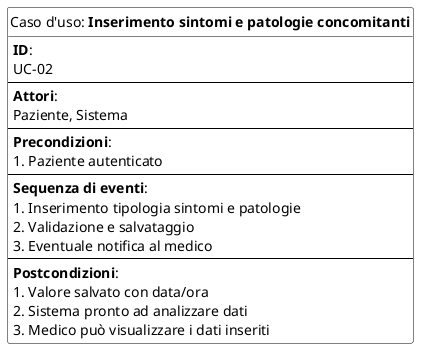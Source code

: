 @startuml inserimentoSintomiPatologie
hide circle

skinparam class {
  BackgroundColor White
  BorderColor Black
}

class "Caso d'uso: **Inserimento sintomi e patologie concomitanti**" {
  **ID**: 
  UC-02
  --
  **Attori**:
  Paziente, Sistema
  --
  **Precondizioni**:
  1. Paziente autenticato
  --
  **Sequenza di eventi**:
  1. Inserimento tipologia sintomi e patologie
  2. Validazione e salvataggio
  3. Eventuale notifica al medico
  --
  **Postcondizioni**:
  1. Valore salvato con data/ora
  2. Sistema pronto ad analizzare dati
  3. Medico può visualizzare i dati inseriti
}
@enduml
